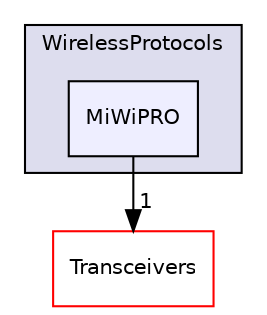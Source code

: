 digraph "C:/Users/mainuser/Desktop/School/SeniorProject/EthKitTCP/Microchip/Include/WirelessProtocols/MiWiPRO" {
  compound=true
  node [ fontsize="10", fontname="Helvetica"];
  edge [ labelfontsize="10", labelfontname="Helvetica"];
  subgraph clusterdir_75c5f262086518e7cd286a4f52bd1ebe {
    graph [ bgcolor="#ddddee", pencolor="black", label="WirelessProtocols" fontname="Helvetica", fontsize="10", URL="dir_75c5f262086518e7cd286a4f52bd1ebe.html"]
  dir_094614daa28b5dcdb4848282f3bfa4fd [shape=box, label="MiWiPRO", style="filled", fillcolor="#eeeeff", pencolor="black", URL="dir_094614daa28b5dcdb4848282f3bfa4fd.html"];
  }
  dir_7bc32c8f32005138760d646b49d165fb [shape=box label="Transceivers" fillcolor="white" style="filled" color="red" URL="dir_7bc32c8f32005138760d646b49d165fb.html"];
  dir_094614daa28b5dcdb4848282f3bfa4fd->dir_7bc32c8f32005138760d646b49d165fb [headlabel="1", labeldistance=1.5 headhref="dir_000040_000034.html"];
}

